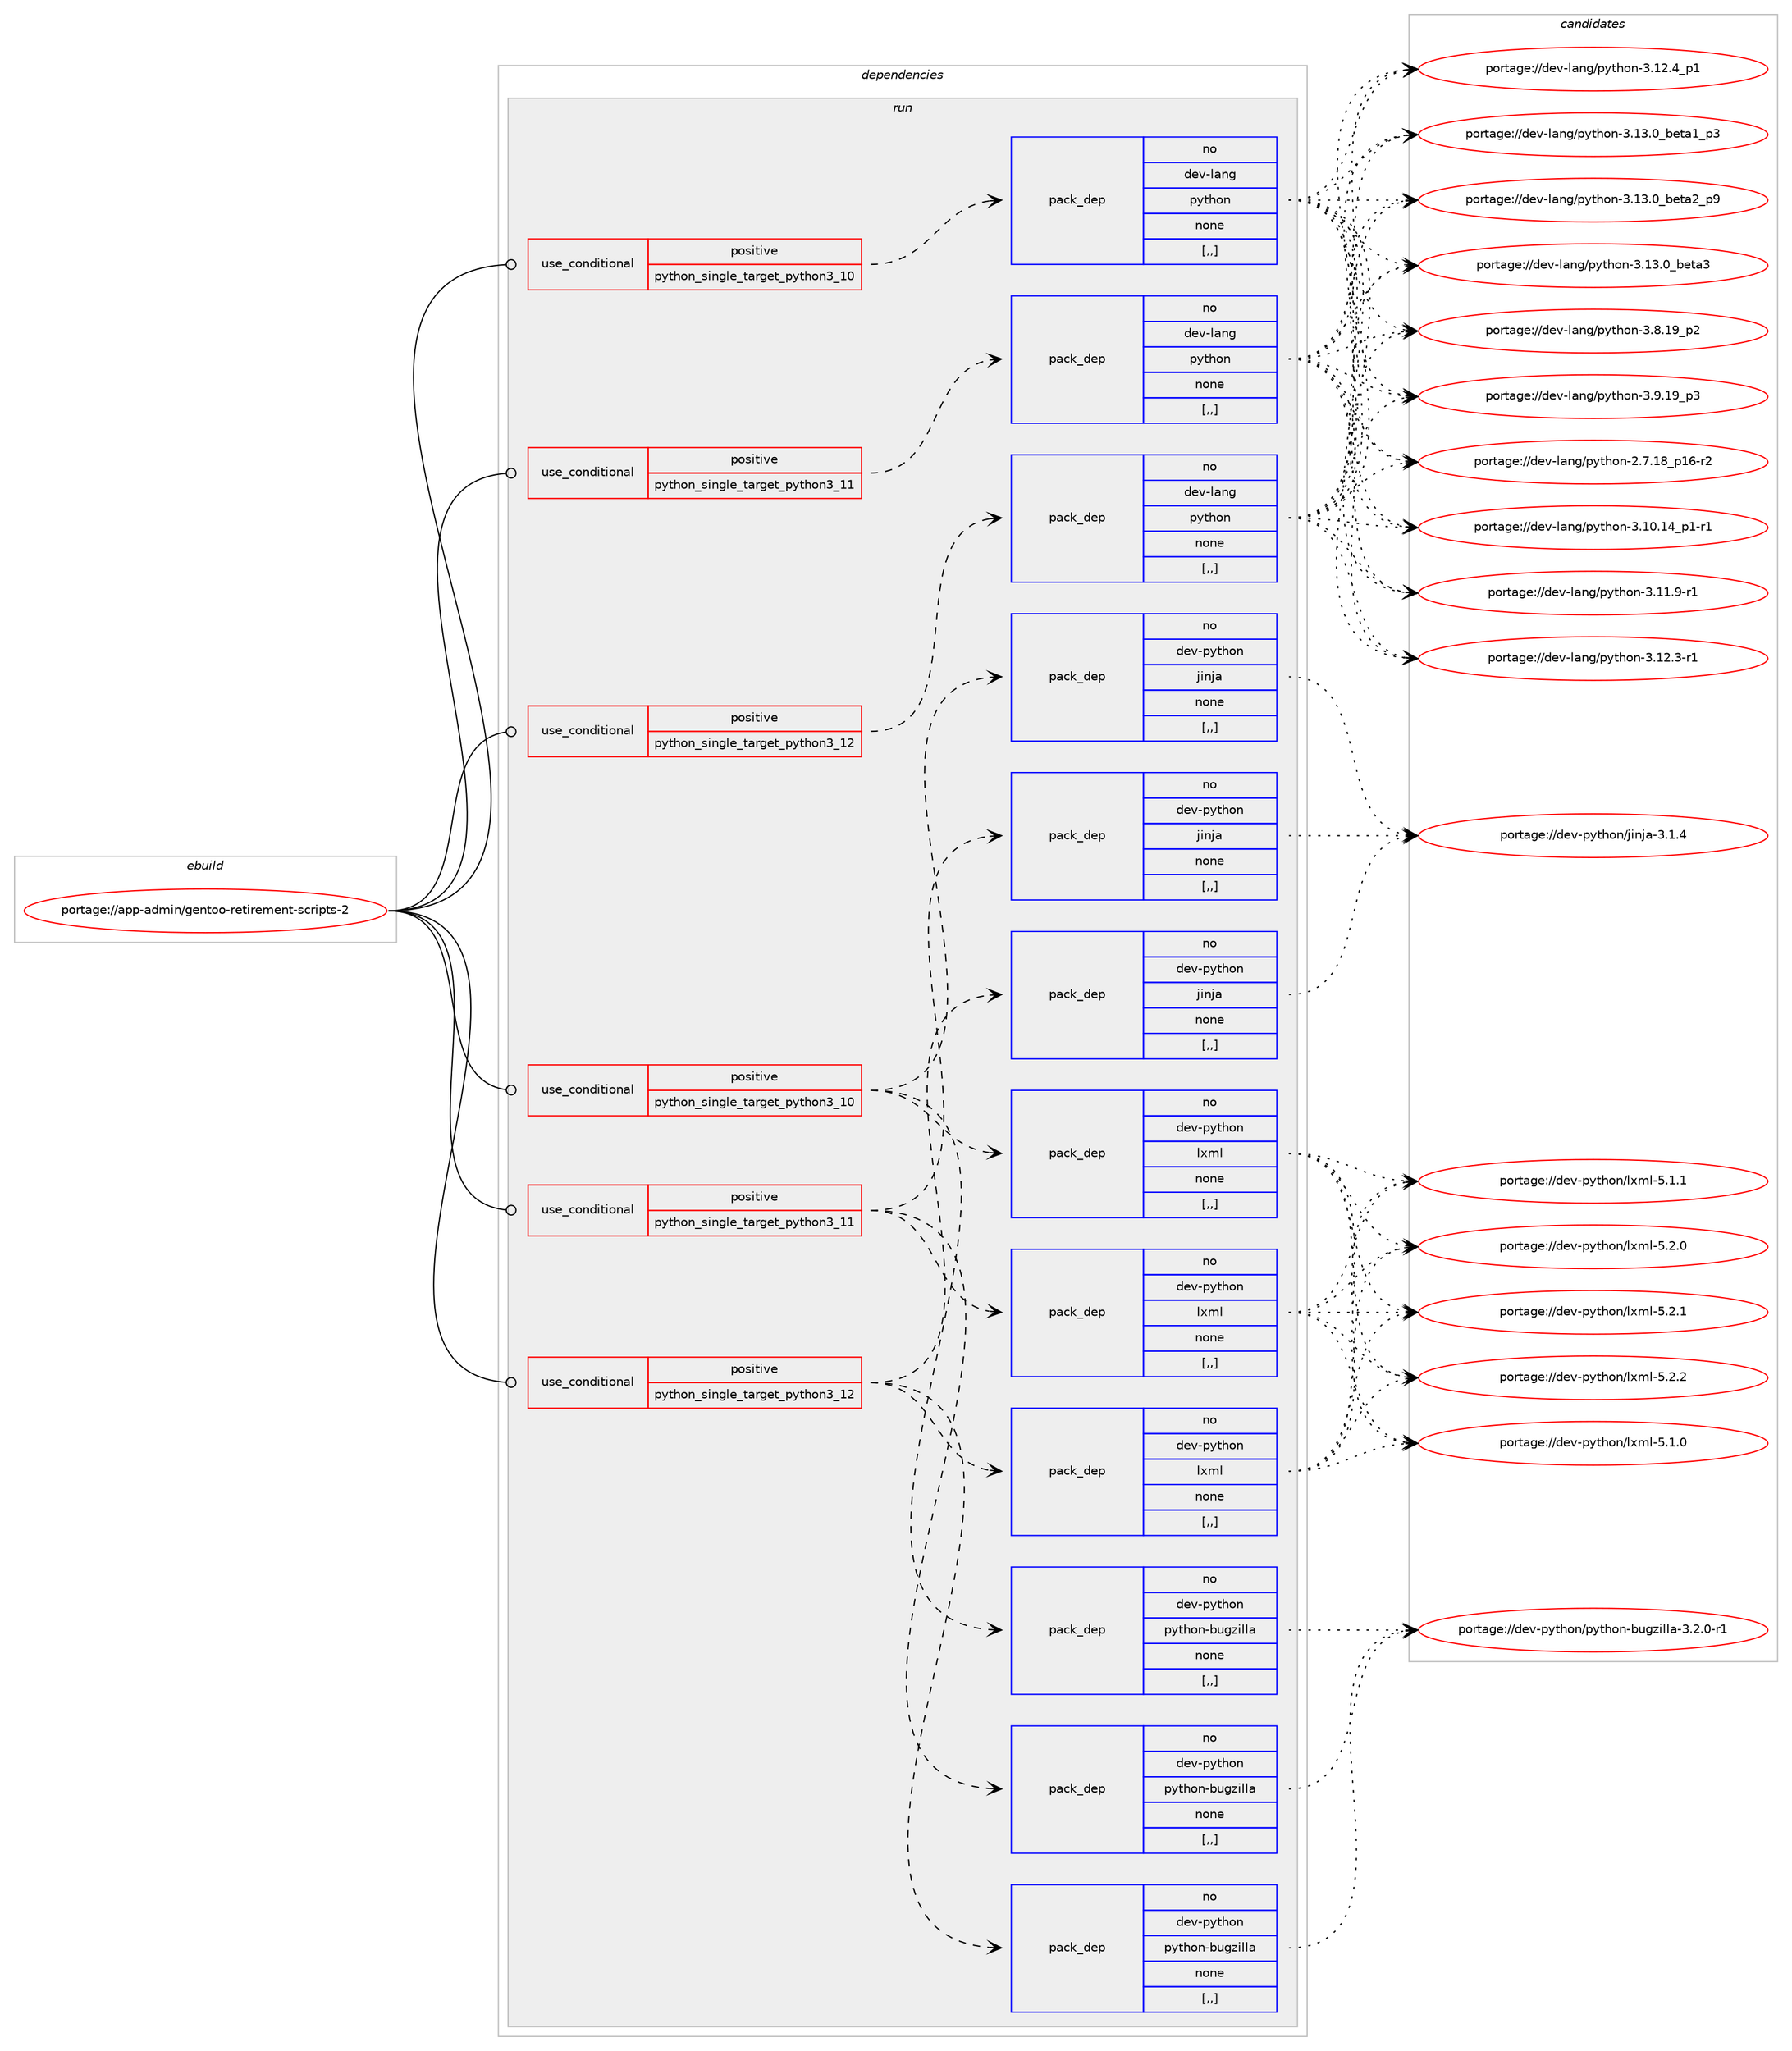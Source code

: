 digraph prolog {

# *************
# Graph options
# *************

newrank=true;
concentrate=true;
compound=true;
graph [rankdir=LR,fontname=Helvetica,fontsize=10,ranksep=1.5];#, ranksep=2.5, nodesep=0.2];
edge  [arrowhead=vee];
node  [fontname=Helvetica,fontsize=10];

# **********
# The ebuild
# **********

subgraph cluster_leftcol {
color=gray;
rank=same;
label=<<i>ebuild</i>>;
id [label="portage://app-admin/gentoo-retirement-scripts-2", color=red, width=4, href="../app-admin/gentoo-retirement-scripts-2.svg"];
}

# ****************
# The dependencies
# ****************

subgraph cluster_midcol {
color=gray;
label=<<i>dependencies</i>>;
subgraph cluster_compile {
fillcolor="#eeeeee";
style=filled;
label=<<i>compile</i>>;
}
subgraph cluster_compileandrun {
fillcolor="#eeeeee";
style=filled;
label=<<i>compile and run</i>>;
}
subgraph cluster_run {
fillcolor="#eeeeee";
style=filled;
label=<<i>run</i>>;
subgraph cond524 {
dependency2449 [label=<<TABLE BORDER="0" CELLBORDER="1" CELLSPACING="0" CELLPADDING="4"><TR><TD ROWSPAN="3" CELLPADDING="10">use_conditional</TD></TR><TR><TD>positive</TD></TR><TR><TD>python_single_target_python3_10</TD></TR></TABLE>>, shape=none, color=red];
subgraph pack1916 {
dependency2450 [label=<<TABLE BORDER="0" CELLBORDER="1" CELLSPACING="0" CELLPADDING="4" WIDTH="220"><TR><TD ROWSPAN="6" CELLPADDING="30">pack_dep</TD></TR><TR><TD WIDTH="110">no</TD></TR><TR><TD>dev-lang</TD></TR><TR><TD>python</TD></TR><TR><TD>none</TD></TR><TR><TD>[,,]</TD></TR></TABLE>>, shape=none, color=blue];
}
dependency2449:e -> dependency2450:w [weight=20,style="dashed",arrowhead="vee"];
}
id:e -> dependency2449:w [weight=20,style="solid",arrowhead="odot"];
subgraph cond525 {
dependency2451 [label=<<TABLE BORDER="0" CELLBORDER="1" CELLSPACING="0" CELLPADDING="4"><TR><TD ROWSPAN="3" CELLPADDING="10">use_conditional</TD></TR><TR><TD>positive</TD></TR><TR><TD>python_single_target_python3_10</TD></TR></TABLE>>, shape=none, color=red];
subgraph pack1917 {
dependency2452 [label=<<TABLE BORDER="0" CELLBORDER="1" CELLSPACING="0" CELLPADDING="4" WIDTH="220"><TR><TD ROWSPAN="6" CELLPADDING="30">pack_dep</TD></TR><TR><TD WIDTH="110">no</TD></TR><TR><TD>dev-python</TD></TR><TR><TD>jinja</TD></TR><TR><TD>none</TD></TR><TR><TD>[,,]</TD></TR></TABLE>>, shape=none, color=blue];
}
dependency2451:e -> dependency2452:w [weight=20,style="dashed",arrowhead="vee"];
subgraph pack1918 {
dependency2453 [label=<<TABLE BORDER="0" CELLBORDER="1" CELLSPACING="0" CELLPADDING="4" WIDTH="220"><TR><TD ROWSPAN="6" CELLPADDING="30">pack_dep</TD></TR><TR><TD WIDTH="110">no</TD></TR><TR><TD>dev-python</TD></TR><TR><TD>lxml</TD></TR><TR><TD>none</TD></TR><TR><TD>[,,]</TD></TR></TABLE>>, shape=none, color=blue];
}
dependency2451:e -> dependency2453:w [weight=20,style="dashed",arrowhead="vee"];
subgraph pack1919 {
dependency2454 [label=<<TABLE BORDER="0" CELLBORDER="1" CELLSPACING="0" CELLPADDING="4" WIDTH="220"><TR><TD ROWSPAN="6" CELLPADDING="30">pack_dep</TD></TR><TR><TD WIDTH="110">no</TD></TR><TR><TD>dev-python</TD></TR><TR><TD>python-bugzilla</TD></TR><TR><TD>none</TD></TR><TR><TD>[,,]</TD></TR></TABLE>>, shape=none, color=blue];
}
dependency2451:e -> dependency2454:w [weight=20,style="dashed",arrowhead="vee"];
}
id:e -> dependency2451:w [weight=20,style="solid",arrowhead="odot"];
subgraph cond526 {
dependency2455 [label=<<TABLE BORDER="0" CELLBORDER="1" CELLSPACING="0" CELLPADDING="4"><TR><TD ROWSPAN="3" CELLPADDING="10">use_conditional</TD></TR><TR><TD>positive</TD></TR><TR><TD>python_single_target_python3_11</TD></TR></TABLE>>, shape=none, color=red];
subgraph pack1920 {
dependency2456 [label=<<TABLE BORDER="0" CELLBORDER="1" CELLSPACING="0" CELLPADDING="4" WIDTH="220"><TR><TD ROWSPAN="6" CELLPADDING="30">pack_dep</TD></TR><TR><TD WIDTH="110">no</TD></TR><TR><TD>dev-lang</TD></TR><TR><TD>python</TD></TR><TR><TD>none</TD></TR><TR><TD>[,,]</TD></TR></TABLE>>, shape=none, color=blue];
}
dependency2455:e -> dependency2456:w [weight=20,style="dashed",arrowhead="vee"];
}
id:e -> dependency2455:w [weight=20,style="solid",arrowhead="odot"];
subgraph cond527 {
dependency2457 [label=<<TABLE BORDER="0" CELLBORDER="1" CELLSPACING="0" CELLPADDING="4"><TR><TD ROWSPAN="3" CELLPADDING="10">use_conditional</TD></TR><TR><TD>positive</TD></TR><TR><TD>python_single_target_python3_11</TD></TR></TABLE>>, shape=none, color=red];
subgraph pack1921 {
dependency2458 [label=<<TABLE BORDER="0" CELLBORDER="1" CELLSPACING="0" CELLPADDING="4" WIDTH="220"><TR><TD ROWSPAN="6" CELLPADDING="30">pack_dep</TD></TR><TR><TD WIDTH="110">no</TD></TR><TR><TD>dev-python</TD></TR><TR><TD>jinja</TD></TR><TR><TD>none</TD></TR><TR><TD>[,,]</TD></TR></TABLE>>, shape=none, color=blue];
}
dependency2457:e -> dependency2458:w [weight=20,style="dashed",arrowhead="vee"];
subgraph pack1922 {
dependency2459 [label=<<TABLE BORDER="0" CELLBORDER="1" CELLSPACING="0" CELLPADDING="4" WIDTH="220"><TR><TD ROWSPAN="6" CELLPADDING="30">pack_dep</TD></TR><TR><TD WIDTH="110">no</TD></TR><TR><TD>dev-python</TD></TR><TR><TD>lxml</TD></TR><TR><TD>none</TD></TR><TR><TD>[,,]</TD></TR></TABLE>>, shape=none, color=blue];
}
dependency2457:e -> dependency2459:w [weight=20,style="dashed",arrowhead="vee"];
subgraph pack1923 {
dependency2460 [label=<<TABLE BORDER="0" CELLBORDER="1" CELLSPACING="0" CELLPADDING="4" WIDTH="220"><TR><TD ROWSPAN="6" CELLPADDING="30">pack_dep</TD></TR><TR><TD WIDTH="110">no</TD></TR><TR><TD>dev-python</TD></TR><TR><TD>python-bugzilla</TD></TR><TR><TD>none</TD></TR><TR><TD>[,,]</TD></TR></TABLE>>, shape=none, color=blue];
}
dependency2457:e -> dependency2460:w [weight=20,style="dashed",arrowhead="vee"];
}
id:e -> dependency2457:w [weight=20,style="solid",arrowhead="odot"];
subgraph cond528 {
dependency2461 [label=<<TABLE BORDER="0" CELLBORDER="1" CELLSPACING="0" CELLPADDING="4"><TR><TD ROWSPAN="3" CELLPADDING="10">use_conditional</TD></TR><TR><TD>positive</TD></TR><TR><TD>python_single_target_python3_12</TD></TR></TABLE>>, shape=none, color=red];
subgraph pack1924 {
dependency2462 [label=<<TABLE BORDER="0" CELLBORDER="1" CELLSPACING="0" CELLPADDING="4" WIDTH="220"><TR><TD ROWSPAN="6" CELLPADDING="30">pack_dep</TD></TR><TR><TD WIDTH="110">no</TD></TR><TR><TD>dev-lang</TD></TR><TR><TD>python</TD></TR><TR><TD>none</TD></TR><TR><TD>[,,]</TD></TR></TABLE>>, shape=none, color=blue];
}
dependency2461:e -> dependency2462:w [weight=20,style="dashed",arrowhead="vee"];
}
id:e -> dependency2461:w [weight=20,style="solid",arrowhead="odot"];
subgraph cond529 {
dependency2463 [label=<<TABLE BORDER="0" CELLBORDER="1" CELLSPACING="0" CELLPADDING="4"><TR><TD ROWSPAN="3" CELLPADDING="10">use_conditional</TD></TR><TR><TD>positive</TD></TR><TR><TD>python_single_target_python3_12</TD></TR></TABLE>>, shape=none, color=red];
subgraph pack1925 {
dependency2464 [label=<<TABLE BORDER="0" CELLBORDER="1" CELLSPACING="0" CELLPADDING="4" WIDTH="220"><TR><TD ROWSPAN="6" CELLPADDING="30">pack_dep</TD></TR><TR><TD WIDTH="110">no</TD></TR><TR><TD>dev-python</TD></TR><TR><TD>jinja</TD></TR><TR><TD>none</TD></TR><TR><TD>[,,]</TD></TR></TABLE>>, shape=none, color=blue];
}
dependency2463:e -> dependency2464:w [weight=20,style="dashed",arrowhead="vee"];
subgraph pack1926 {
dependency2465 [label=<<TABLE BORDER="0" CELLBORDER="1" CELLSPACING="0" CELLPADDING="4" WIDTH="220"><TR><TD ROWSPAN="6" CELLPADDING="30">pack_dep</TD></TR><TR><TD WIDTH="110">no</TD></TR><TR><TD>dev-python</TD></TR><TR><TD>lxml</TD></TR><TR><TD>none</TD></TR><TR><TD>[,,]</TD></TR></TABLE>>, shape=none, color=blue];
}
dependency2463:e -> dependency2465:w [weight=20,style="dashed",arrowhead="vee"];
subgraph pack1927 {
dependency2466 [label=<<TABLE BORDER="0" CELLBORDER="1" CELLSPACING="0" CELLPADDING="4" WIDTH="220"><TR><TD ROWSPAN="6" CELLPADDING="30">pack_dep</TD></TR><TR><TD WIDTH="110">no</TD></TR><TR><TD>dev-python</TD></TR><TR><TD>python-bugzilla</TD></TR><TR><TD>none</TD></TR><TR><TD>[,,]</TD></TR></TABLE>>, shape=none, color=blue];
}
dependency2463:e -> dependency2466:w [weight=20,style="dashed",arrowhead="vee"];
}
id:e -> dependency2463:w [weight=20,style="solid",arrowhead="odot"];
}
}

# **************
# The candidates
# **************

subgraph cluster_choices {
rank=same;
color=gray;
label=<<i>candidates</i>>;

subgraph choice1916 {
color=black;
nodesep=1;
choice100101118451089711010347112121116104111110455046554649569511249544511450 [label="portage://dev-lang/python-2.7.18_p16-r2", color=red, width=4,href="../dev-lang/python-2.7.18_p16-r2.svg"];
choice100101118451089711010347112121116104111110455146494846495295112494511449 [label="portage://dev-lang/python-3.10.14_p1-r1", color=red, width=4,href="../dev-lang/python-3.10.14_p1-r1.svg"];
choice100101118451089711010347112121116104111110455146494946574511449 [label="portage://dev-lang/python-3.11.9-r1", color=red, width=4,href="../dev-lang/python-3.11.9-r1.svg"];
choice100101118451089711010347112121116104111110455146495046514511449 [label="portage://dev-lang/python-3.12.3-r1", color=red, width=4,href="../dev-lang/python-3.12.3-r1.svg"];
choice100101118451089711010347112121116104111110455146495046529511249 [label="portage://dev-lang/python-3.12.4_p1", color=red, width=4,href="../dev-lang/python-3.12.4_p1.svg"];
choice10010111845108971101034711212111610411111045514649514648959810111697499511251 [label="portage://dev-lang/python-3.13.0_beta1_p3", color=red, width=4,href="../dev-lang/python-3.13.0_beta1_p3.svg"];
choice10010111845108971101034711212111610411111045514649514648959810111697509511257 [label="portage://dev-lang/python-3.13.0_beta2_p9", color=red, width=4,href="../dev-lang/python-3.13.0_beta2_p9.svg"];
choice1001011184510897110103471121211161041111104551464951464895981011169751 [label="portage://dev-lang/python-3.13.0_beta3", color=red, width=4,href="../dev-lang/python-3.13.0_beta3.svg"];
choice100101118451089711010347112121116104111110455146564649579511250 [label="portage://dev-lang/python-3.8.19_p2", color=red, width=4,href="../dev-lang/python-3.8.19_p2.svg"];
choice100101118451089711010347112121116104111110455146574649579511251 [label="portage://dev-lang/python-3.9.19_p3", color=red, width=4,href="../dev-lang/python-3.9.19_p3.svg"];
dependency2450:e -> choice100101118451089711010347112121116104111110455046554649569511249544511450:w [style=dotted,weight="100"];
dependency2450:e -> choice100101118451089711010347112121116104111110455146494846495295112494511449:w [style=dotted,weight="100"];
dependency2450:e -> choice100101118451089711010347112121116104111110455146494946574511449:w [style=dotted,weight="100"];
dependency2450:e -> choice100101118451089711010347112121116104111110455146495046514511449:w [style=dotted,weight="100"];
dependency2450:e -> choice100101118451089711010347112121116104111110455146495046529511249:w [style=dotted,weight="100"];
dependency2450:e -> choice10010111845108971101034711212111610411111045514649514648959810111697499511251:w [style=dotted,weight="100"];
dependency2450:e -> choice10010111845108971101034711212111610411111045514649514648959810111697509511257:w [style=dotted,weight="100"];
dependency2450:e -> choice1001011184510897110103471121211161041111104551464951464895981011169751:w [style=dotted,weight="100"];
dependency2450:e -> choice100101118451089711010347112121116104111110455146564649579511250:w [style=dotted,weight="100"];
dependency2450:e -> choice100101118451089711010347112121116104111110455146574649579511251:w [style=dotted,weight="100"];
}
subgraph choice1917 {
color=black;
nodesep=1;
choice100101118451121211161041111104710610511010697455146494652 [label="portage://dev-python/jinja-3.1.4", color=red, width=4,href="../dev-python/jinja-3.1.4.svg"];
dependency2452:e -> choice100101118451121211161041111104710610511010697455146494652:w [style=dotted,weight="100"];
}
subgraph choice1918 {
color=black;
nodesep=1;
choice1001011184511212111610411111047108120109108455346494648 [label="portage://dev-python/lxml-5.1.0", color=red, width=4,href="../dev-python/lxml-5.1.0.svg"];
choice1001011184511212111610411111047108120109108455346494649 [label="portage://dev-python/lxml-5.1.1", color=red, width=4,href="../dev-python/lxml-5.1.1.svg"];
choice1001011184511212111610411111047108120109108455346504648 [label="portage://dev-python/lxml-5.2.0", color=red, width=4,href="../dev-python/lxml-5.2.0.svg"];
choice1001011184511212111610411111047108120109108455346504649 [label="portage://dev-python/lxml-5.2.1", color=red, width=4,href="../dev-python/lxml-5.2.1.svg"];
choice1001011184511212111610411111047108120109108455346504650 [label="portage://dev-python/lxml-5.2.2", color=red, width=4,href="../dev-python/lxml-5.2.2.svg"];
dependency2453:e -> choice1001011184511212111610411111047108120109108455346494648:w [style=dotted,weight="100"];
dependency2453:e -> choice1001011184511212111610411111047108120109108455346494649:w [style=dotted,weight="100"];
dependency2453:e -> choice1001011184511212111610411111047108120109108455346504648:w [style=dotted,weight="100"];
dependency2453:e -> choice1001011184511212111610411111047108120109108455346504649:w [style=dotted,weight="100"];
dependency2453:e -> choice1001011184511212111610411111047108120109108455346504650:w [style=dotted,weight="100"];
}
subgraph choice1919 {
color=black;
nodesep=1;
choice10010111845112121116104111110471121211161041111104598117103122105108108974551465046484511449 [label="portage://dev-python/python-bugzilla-3.2.0-r1", color=red, width=4,href="../dev-python/python-bugzilla-3.2.0-r1.svg"];
dependency2454:e -> choice10010111845112121116104111110471121211161041111104598117103122105108108974551465046484511449:w [style=dotted,weight="100"];
}
subgraph choice1920 {
color=black;
nodesep=1;
choice100101118451089711010347112121116104111110455046554649569511249544511450 [label="portage://dev-lang/python-2.7.18_p16-r2", color=red, width=4,href="../dev-lang/python-2.7.18_p16-r2.svg"];
choice100101118451089711010347112121116104111110455146494846495295112494511449 [label="portage://dev-lang/python-3.10.14_p1-r1", color=red, width=4,href="../dev-lang/python-3.10.14_p1-r1.svg"];
choice100101118451089711010347112121116104111110455146494946574511449 [label="portage://dev-lang/python-3.11.9-r1", color=red, width=4,href="../dev-lang/python-3.11.9-r1.svg"];
choice100101118451089711010347112121116104111110455146495046514511449 [label="portage://dev-lang/python-3.12.3-r1", color=red, width=4,href="../dev-lang/python-3.12.3-r1.svg"];
choice100101118451089711010347112121116104111110455146495046529511249 [label="portage://dev-lang/python-3.12.4_p1", color=red, width=4,href="../dev-lang/python-3.12.4_p1.svg"];
choice10010111845108971101034711212111610411111045514649514648959810111697499511251 [label="portage://dev-lang/python-3.13.0_beta1_p3", color=red, width=4,href="../dev-lang/python-3.13.0_beta1_p3.svg"];
choice10010111845108971101034711212111610411111045514649514648959810111697509511257 [label="portage://dev-lang/python-3.13.0_beta2_p9", color=red, width=4,href="../dev-lang/python-3.13.0_beta2_p9.svg"];
choice1001011184510897110103471121211161041111104551464951464895981011169751 [label="portage://dev-lang/python-3.13.0_beta3", color=red, width=4,href="../dev-lang/python-3.13.0_beta3.svg"];
choice100101118451089711010347112121116104111110455146564649579511250 [label="portage://dev-lang/python-3.8.19_p2", color=red, width=4,href="../dev-lang/python-3.8.19_p2.svg"];
choice100101118451089711010347112121116104111110455146574649579511251 [label="portage://dev-lang/python-3.9.19_p3", color=red, width=4,href="../dev-lang/python-3.9.19_p3.svg"];
dependency2456:e -> choice100101118451089711010347112121116104111110455046554649569511249544511450:w [style=dotted,weight="100"];
dependency2456:e -> choice100101118451089711010347112121116104111110455146494846495295112494511449:w [style=dotted,weight="100"];
dependency2456:e -> choice100101118451089711010347112121116104111110455146494946574511449:w [style=dotted,weight="100"];
dependency2456:e -> choice100101118451089711010347112121116104111110455146495046514511449:w [style=dotted,weight="100"];
dependency2456:e -> choice100101118451089711010347112121116104111110455146495046529511249:w [style=dotted,weight="100"];
dependency2456:e -> choice10010111845108971101034711212111610411111045514649514648959810111697499511251:w [style=dotted,weight="100"];
dependency2456:e -> choice10010111845108971101034711212111610411111045514649514648959810111697509511257:w [style=dotted,weight="100"];
dependency2456:e -> choice1001011184510897110103471121211161041111104551464951464895981011169751:w [style=dotted,weight="100"];
dependency2456:e -> choice100101118451089711010347112121116104111110455146564649579511250:w [style=dotted,weight="100"];
dependency2456:e -> choice100101118451089711010347112121116104111110455146574649579511251:w [style=dotted,weight="100"];
}
subgraph choice1921 {
color=black;
nodesep=1;
choice100101118451121211161041111104710610511010697455146494652 [label="portage://dev-python/jinja-3.1.4", color=red, width=4,href="../dev-python/jinja-3.1.4.svg"];
dependency2458:e -> choice100101118451121211161041111104710610511010697455146494652:w [style=dotted,weight="100"];
}
subgraph choice1922 {
color=black;
nodesep=1;
choice1001011184511212111610411111047108120109108455346494648 [label="portage://dev-python/lxml-5.1.0", color=red, width=4,href="../dev-python/lxml-5.1.0.svg"];
choice1001011184511212111610411111047108120109108455346494649 [label="portage://dev-python/lxml-5.1.1", color=red, width=4,href="../dev-python/lxml-5.1.1.svg"];
choice1001011184511212111610411111047108120109108455346504648 [label="portage://dev-python/lxml-5.2.0", color=red, width=4,href="../dev-python/lxml-5.2.0.svg"];
choice1001011184511212111610411111047108120109108455346504649 [label="portage://dev-python/lxml-5.2.1", color=red, width=4,href="../dev-python/lxml-5.2.1.svg"];
choice1001011184511212111610411111047108120109108455346504650 [label="portage://dev-python/lxml-5.2.2", color=red, width=4,href="../dev-python/lxml-5.2.2.svg"];
dependency2459:e -> choice1001011184511212111610411111047108120109108455346494648:w [style=dotted,weight="100"];
dependency2459:e -> choice1001011184511212111610411111047108120109108455346494649:w [style=dotted,weight="100"];
dependency2459:e -> choice1001011184511212111610411111047108120109108455346504648:w [style=dotted,weight="100"];
dependency2459:e -> choice1001011184511212111610411111047108120109108455346504649:w [style=dotted,weight="100"];
dependency2459:e -> choice1001011184511212111610411111047108120109108455346504650:w [style=dotted,weight="100"];
}
subgraph choice1923 {
color=black;
nodesep=1;
choice10010111845112121116104111110471121211161041111104598117103122105108108974551465046484511449 [label="portage://dev-python/python-bugzilla-3.2.0-r1", color=red, width=4,href="../dev-python/python-bugzilla-3.2.0-r1.svg"];
dependency2460:e -> choice10010111845112121116104111110471121211161041111104598117103122105108108974551465046484511449:w [style=dotted,weight="100"];
}
subgraph choice1924 {
color=black;
nodesep=1;
choice100101118451089711010347112121116104111110455046554649569511249544511450 [label="portage://dev-lang/python-2.7.18_p16-r2", color=red, width=4,href="../dev-lang/python-2.7.18_p16-r2.svg"];
choice100101118451089711010347112121116104111110455146494846495295112494511449 [label="portage://dev-lang/python-3.10.14_p1-r1", color=red, width=4,href="../dev-lang/python-3.10.14_p1-r1.svg"];
choice100101118451089711010347112121116104111110455146494946574511449 [label="portage://dev-lang/python-3.11.9-r1", color=red, width=4,href="../dev-lang/python-3.11.9-r1.svg"];
choice100101118451089711010347112121116104111110455146495046514511449 [label="portage://dev-lang/python-3.12.3-r1", color=red, width=4,href="../dev-lang/python-3.12.3-r1.svg"];
choice100101118451089711010347112121116104111110455146495046529511249 [label="portage://dev-lang/python-3.12.4_p1", color=red, width=4,href="../dev-lang/python-3.12.4_p1.svg"];
choice10010111845108971101034711212111610411111045514649514648959810111697499511251 [label="portage://dev-lang/python-3.13.0_beta1_p3", color=red, width=4,href="../dev-lang/python-3.13.0_beta1_p3.svg"];
choice10010111845108971101034711212111610411111045514649514648959810111697509511257 [label="portage://dev-lang/python-3.13.0_beta2_p9", color=red, width=4,href="../dev-lang/python-3.13.0_beta2_p9.svg"];
choice1001011184510897110103471121211161041111104551464951464895981011169751 [label="portage://dev-lang/python-3.13.0_beta3", color=red, width=4,href="../dev-lang/python-3.13.0_beta3.svg"];
choice100101118451089711010347112121116104111110455146564649579511250 [label="portage://dev-lang/python-3.8.19_p2", color=red, width=4,href="../dev-lang/python-3.8.19_p2.svg"];
choice100101118451089711010347112121116104111110455146574649579511251 [label="portage://dev-lang/python-3.9.19_p3", color=red, width=4,href="../dev-lang/python-3.9.19_p3.svg"];
dependency2462:e -> choice100101118451089711010347112121116104111110455046554649569511249544511450:w [style=dotted,weight="100"];
dependency2462:e -> choice100101118451089711010347112121116104111110455146494846495295112494511449:w [style=dotted,weight="100"];
dependency2462:e -> choice100101118451089711010347112121116104111110455146494946574511449:w [style=dotted,weight="100"];
dependency2462:e -> choice100101118451089711010347112121116104111110455146495046514511449:w [style=dotted,weight="100"];
dependency2462:e -> choice100101118451089711010347112121116104111110455146495046529511249:w [style=dotted,weight="100"];
dependency2462:e -> choice10010111845108971101034711212111610411111045514649514648959810111697499511251:w [style=dotted,weight="100"];
dependency2462:e -> choice10010111845108971101034711212111610411111045514649514648959810111697509511257:w [style=dotted,weight="100"];
dependency2462:e -> choice1001011184510897110103471121211161041111104551464951464895981011169751:w [style=dotted,weight="100"];
dependency2462:e -> choice100101118451089711010347112121116104111110455146564649579511250:w [style=dotted,weight="100"];
dependency2462:e -> choice100101118451089711010347112121116104111110455146574649579511251:w [style=dotted,weight="100"];
}
subgraph choice1925 {
color=black;
nodesep=1;
choice100101118451121211161041111104710610511010697455146494652 [label="portage://dev-python/jinja-3.1.4", color=red, width=4,href="../dev-python/jinja-3.1.4.svg"];
dependency2464:e -> choice100101118451121211161041111104710610511010697455146494652:w [style=dotted,weight="100"];
}
subgraph choice1926 {
color=black;
nodesep=1;
choice1001011184511212111610411111047108120109108455346494648 [label="portage://dev-python/lxml-5.1.0", color=red, width=4,href="../dev-python/lxml-5.1.0.svg"];
choice1001011184511212111610411111047108120109108455346494649 [label="portage://dev-python/lxml-5.1.1", color=red, width=4,href="../dev-python/lxml-5.1.1.svg"];
choice1001011184511212111610411111047108120109108455346504648 [label="portage://dev-python/lxml-5.2.0", color=red, width=4,href="../dev-python/lxml-5.2.0.svg"];
choice1001011184511212111610411111047108120109108455346504649 [label="portage://dev-python/lxml-5.2.1", color=red, width=4,href="../dev-python/lxml-5.2.1.svg"];
choice1001011184511212111610411111047108120109108455346504650 [label="portage://dev-python/lxml-5.2.2", color=red, width=4,href="../dev-python/lxml-5.2.2.svg"];
dependency2465:e -> choice1001011184511212111610411111047108120109108455346494648:w [style=dotted,weight="100"];
dependency2465:e -> choice1001011184511212111610411111047108120109108455346494649:w [style=dotted,weight="100"];
dependency2465:e -> choice1001011184511212111610411111047108120109108455346504648:w [style=dotted,weight="100"];
dependency2465:e -> choice1001011184511212111610411111047108120109108455346504649:w [style=dotted,weight="100"];
dependency2465:e -> choice1001011184511212111610411111047108120109108455346504650:w [style=dotted,weight="100"];
}
subgraph choice1927 {
color=black;
nodesep=1;
choice10010111845112121116104111110471121211161041111104598117103122105108108974551465046484511449 [label="portage://dev-python/python-bugzilla-3.2.0-r1", color=red, width=4,href="../dev-python/python-bugzilla-3.2.0-r1.svg"];
dependency2466:e -> choice10010111845112121116104111110471121211161041111104598117103122105108108974551465046484511449:w [style=dotted,weight="100"];
}
}

}
